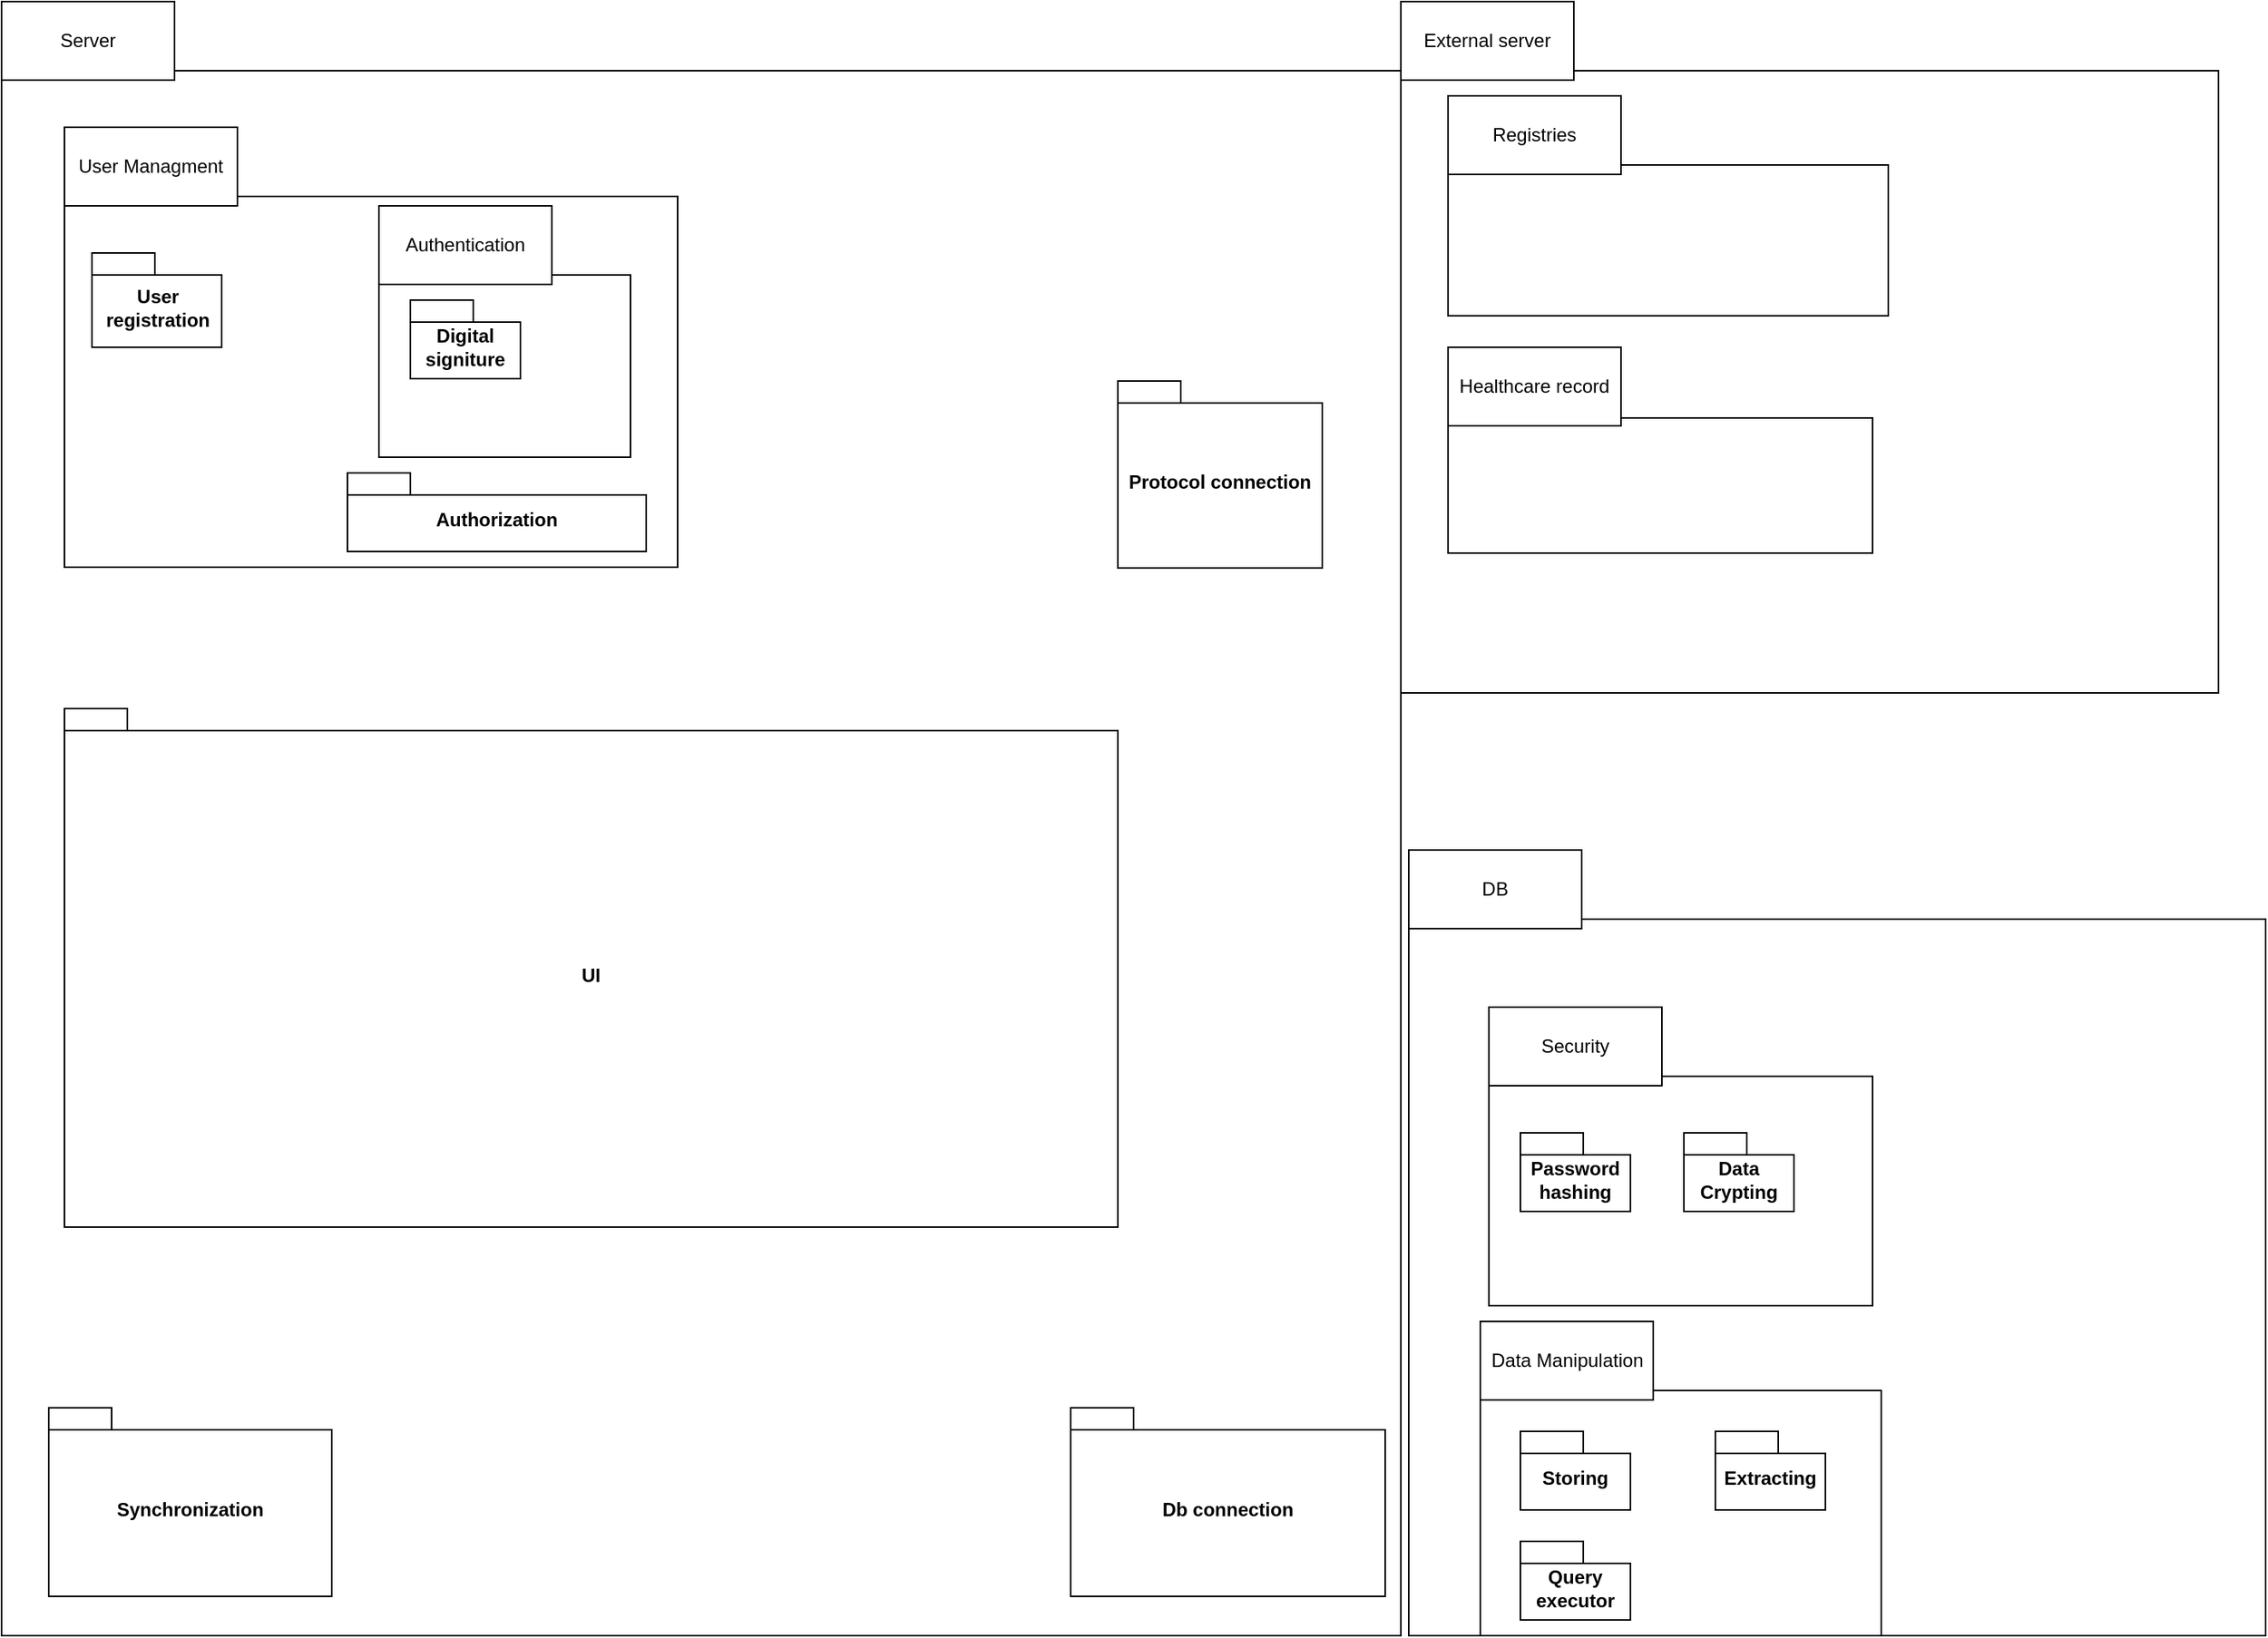 <mxfile version="24.4.4" type="device">
  <diagram name="Page-1" id="wEI2WCX_wevpIC57bIjx">
    <mxGraphModel dx="2933" dy="2494" grid="1" gridSize="10" guides="1" tooltips="1" connect="1" arrows="1" fold="1" page="1" pageScale="1" pageWidth="850" pageHeight="1100" math="0" shadow="0">
      <root>
        <mxCell id="0" />
        <mxCell id="1" parent="0" />
        <mxCell id="NEMf4QC1jeJ61ISs-GCz-1" value="" style="shape=folder;fontStyle=1;spacingTop=10;tabWidth=40;tabHeight=14;tabPosition=left;html=1;whiteSpace=wrap;" vertex="1" parent="1">
          <mxGeometry x="-590" y="-370" width="890" height="1010" as="geometry" />
        </mxCell>
        <mxCell id="NEMf4QC1jeJ61ISs-GCz-2" value="Server" style="html=1;whiteSpace=wrap;" vertex="1" parent="1">
          <mxGeometry x="-590" y="-400" width="110" height="50" as="geometry" />
        </mxCell>
        <mxCell id="NEMf4QC1jeJ61ISs-GCz-3" value="" style="shape=folder;fontStyle=1;spacingTop=10;tabWidth=40;tabHeight=14;tabPosition=left;html=1;whiteSpace=wrap;" vertex="1" parent="1">
          <mxGeometry x="300" y="-370" width="520" height="410" as="geometry" />
        </mxCell>
        <mxCell id="NEMf4QC1jeJ61ISs-GCz-4" value="" style="shape=folder;fontStyle=1;spacingTop=10;tabWidth=40;tabHeight=14;tabPosition=left;html=1;whiteSpace=wrap;" vertex="1" parent="1">
          <mxGeometry x="305" y="170" width="545" height="470" as="geometry" />
        </mxCell>
        <mxCell id="NEMf4QC1jeJ61ISs-GCz-5" value="External server" style="html=1;whiteSpace=wrap;" vertex="1" parent="1">
          <mxGeometry x="300" y="-400" width="110" height="50" as="geometry" />
        </mxCell>
        <mxCell id="NEMf4QC1jeJ61ISs-GCz-6" value="DB" style="html=1;whiteSpace=wrap;" vertex="1" parent="1">
          <mxGeometry x="305" y="140" width="110" height="50" as="geometry" />
        </mxCell>
        <mxCell id="NEMf4QC1jeJ61ISs-GCz-7" value="" style="shape=folder;fontStyle=1;spacingTop=10;tabWidth=40;tabHeight=14;tabPosition=left;html=1;whiteSpace=wrap;" vertex="1" parent="1">
          <mxGeometry x="-550" y="-290" width="390" height="250" as="geometry" />
        </mxCell>
        <mxCell id="NEMf4QC1jeJ61ISs-GCz-8" value="User Managment" style="html=1;whiteSpace=wrap;" vertex="1" parent="1">
          <mxGeometry x="-550" y="-320" width="110" height="50" as="geometry" />
        </mxCell>
        <mxCell id="NEMf4QC1jeJ61ISs-GCz-9" value="UI" style="shape=folder;fontStyle=1;spacingTop=10;tabWidth=40;tabHeight=14;tabPosition=left;html=1;whiteSpace=wrap;" vertex="1" parent="1">
          <mxGeometry x="-550" y="50" width="670" height="330" as="geometry" />
        </mxCell>
        <mxCell id="NEMf4QC1jeJ61ISs-GCz-10" value="User registration" style="shape=folder;fontStyle=1;spacingTop=10;tabWidth=40;tabHeight=14;tabPosition=left;html=1;whiteSpace=wrap;" vertex="1" parent="1">
          <mxGeometry x="-532.5" y="-240" width="82.5" height="60" as="geometry" />
        </mxCell>
        <mxCell id="NEMf4QC1jeJ61ISs-GCz-11" value="" style="shape=folder;fontStyle=1;spacingTop=10;tabWidth=40;tabHeight=14;tabPosition=left;html=1;whiteSpace=wrap;" vertex="1" parent="1">
          <mxGeometry x="-350" y="-240" width="160" height="130" as="geometry" />
        </mxCell>
        <mxCell id="NEMf4QC1jeJ61ISs-GCz-12" value="Authentication" style="html=1;whiteSpace=wrap;" vertex="1" parent="1">
          <mxGeometry x="-350" y="-270" width="110" height="50" as="geometry" />
        </mxCell>
        <mxCell id="NEMf4QC1jeJ61ISs-GCz-13" value="Authorization" style="shape=folder;fontStyle=1;spacingTop=10;tabWidth=40;tabHeight=14;tabPosition=left;html=1;whiteSpace=wrap;" vertex="1" parent="1">
          <mxGeometry x="-370" y="-100" width="190" height="50" as="geometry" />
        </mxCell>
        <mxCell id="NEMf4QC1jeJ61ISs-GCz-14" value="Digital signiture" style="shape=folder;fontStyle=1;spacingTop=10;tabWidth=40;tabHeight=14;tabPosition=left;html=1;whiteSpace=wrap;" vertex="1" parent="1">
          <mxGeometry x="-330" y="-210" width="70" height="50" as="geometry" />
        </mxCell>
        <mxCell id="NEMf4QC1jeJ61ISs-GCz-15" value="" style="shape=folder;fontStyle=1;spacingTop=10;tabWidth=40;tabHeight=14;tabPosition=left;html=1;whiteSpace=wrap;" vertex="1" parent="1">
          <mxGeometry x="356" y="270" width="244" height="160" as="geometry" />
        </mxCell>
        <mxCell id="NEMf4QC1jeJ61ISs-GCz-16" value="Security" style="html=1;whiteSpace=wrap;" vertex="1" parent="1">
          <mxGeometry x="356" y="240" width="110" height="50" as="geometry" />
        </mxCell>
        <mxCell id="NEMf4QC1jeJ61ISs-GCz-17" value="Password hashing" style="shape=folder;fontStyle=1;spacingTop=10;tabWidth=40;tabHeight=14;tabPosition=left;html=1;whiteSpace=wrap;" vertex="1" parent="1">
          <mxGeometry x="376" y="320" width="70" height="50" as="geometry" />
        </mxCell>
        <mxCell id="NEMf4QC1jeJ61ISs-GCz-18" value="Data Crypting" style="shape=folder;fontStyle=1;spacingTop=10;tabWidth=40;tabHeight=14;tabPosition=left;html=1;whiteSpace=wrap;" vertex="1" parent="1">
          <mxGeometry x="480" y="320" width="70" height="50" as="geometry" />
        </mxCell>
        <mxCell id="NEMf4QC1jeJ61ISs-GCz-19" value="" style="shape=folder;fontStyle=1;spacingTop=10;tabWidth=40;tabHeight=14;tabPosition=left;html=1;whiteSpace=wrap;" vertex="1" parent="1">
          <mxGeometry x="350.5" y="470" width="255" height="170" as="geometry" />
        </mxCell>
        <mxCell id="NEMf4QC1jeJ61ISs-GCz-20" value="Data Manipulation" style="html=1;whiteSpace=wrap;" vertex="1" parent="1">
          <mxGeometry x="350.5" y="440" width="110" height="50" as="geometry" />
        </mxCell>
        <mxCell id="NEMf4QC1jeJ61ISs-GCz-22" value="Storing" style="shape=folder;fontStyle=1;spacingTop=10;tabWidth=40;tabHeight=14;tabPosition=left;html=1;whiteSpace=wrap;" vertex="1" parent="1">
          <mxGeometry x="376" y="510" width="70" height="50" as="geometry" />
        </mxCell>
        <mxCell id="NEMf4QC1jeJ61ISs-GCz-23" value="Extracting" style="shape=folder;fontStyle=1;spacingTop=10;tabWidth=40;tabHeight=14;tabPosition=left;html=1;whiteSpace=wrap;" vertex="1" parent="1">
          <mxGeometry x="500" y="510" width="70" height="50" as="geometry" />
        </mxCell>
        <mxCell id="NEMf4QC1jeJ61ISs-GCz-24" value="Query executor" style="shape=folder;fontStyle=1;spacingTop=10;tabWidth=40;tabHeight=14;tabPosition=left;html=1;whiteSpace=wrap;" vertex="1" parent="1">
          <mxGeometry x="376" y="580" width="70" height="50" as="geometry" />
        </mxCell>
        <mxCell id="NEMf4QC1jeJ61ISs-GCz-26" value="Db connection" style="shape=folder;fontStyle=1;spacingTop=10;tabWidth=40;tabHeight=14;tabPosition=left;html=1;whiteSpace=wrap;" vertex="1" parent="1">
          <mxGeometry x="90" y="495" width="200" height="120" as="geometry" />
        </mxCell>
        <mxCell id="NEMf4QC1jeJ61ISs-GCz-27" value="Synchronization" style="shape=folder;fontStyle=1;spacingTop=10;tabWidth=40;tabHeight=14;tabPosition=left;html=1;whiteSpace=wrap;" vertex="1" parent="1">
          <mxGeometry x="-560" y="495" width="180" height="120" as="geometry" />
        </mxCell>
        <mxCell id="NEMf4QC1jeJ61ISs-GCz-28" value="Protocol connection" style="shape=folder;fontStyle=1;spacingTop=10;tabWidth=40;tabHeight=14;tabPosition=left;html=1;whiteSpace=wrap;" vertex="1" parent="1">
          <mxGeometry x="120" y="-158.5" width="130" height="119" as="geometry" />
        </mxCell>
        <mxCell id="NEMf4QC1jeJ61ISs-GCz-29" value="" style="shape=folder;fontStyle=1;spacingTop=10;tabWidth=40;tabHeight=14;tabPosition=left;html=1;whiteSpace=wrap;" vertex="1" parent="1">
          <mxGeometry x="330" y="-310" width="280" height="110" as="geometry" />
        </mxCell>
        <mxCell id="NEMf4QC1jeJ61ISs-GCz-30" value="Registries" style="html=1;whiteSpace=wrap;" vertex="1" parent="1">
          <mxGeometry x="330" y="-340" width="110" height="50" as="geometry" />
        </mxCell>
        <mxCell id="NEMf4QC1jeJ61ISs-GCz-31" value="" style="shape=folder;fontStyle=1;spacingTop=10;tabWidth=40;tabHeight=14;tabPosition=left;html=1;whiteSpace=wrap;" vertex="1" parent="1">
          <mxGeometry x="330" y="-149" width="270" height="100" as="geometry" />
        </mxCell>
        <mxCell id="NEMf4QC1jeJ61ISs-GCz-32" value="Healthcare record" style="html=1;whiteSpace=wrap;" vertex="1" parent="1">
          <mxGeometry x="330" y="-180" width="110" height="50" as="geometry" />
        </mxCell>
      </root>
    </mxGraphModel>
  </diagram>
</mxfile>
